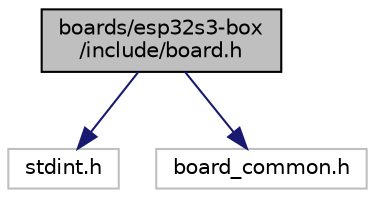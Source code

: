 digraph "boards/esp32s3-box/include/board.h"
{
 // LATEX_PDF_SIZE
  edge [fontname="Helvetica",fontsize="10",labelfontname="Helvetica",labelfontsize="10"];
  node [fontname="Helvetica",fontsize="10",shape=record];
  Node1 [label="boards/esp32s3-box\l/include/board.h",height=0.2,width=0.4,color="black", fillcolor="grey75", style="filled", fontcolor="black",tooltip="Board definitions for ESP32-S3-Box boards."];
  Node1 -> Node2 [color="midnightblue",fontsize="10",style="solid",fontname="Helvetica"];
  Node2 [label="stdint.h",height=0.2,width=0.4,color="grey75", fillcolor="white", style="filled",tooltip=" "];
  Node1 -> Node3 [color="midnightblue",fontsize="10",style="solid",fontname="Helvetica"];
  Node3 [label="board_common.h",height=0.2,width=0.4,color="grey75", fillcolor="white", style="filled",tooltip=" "];
}
